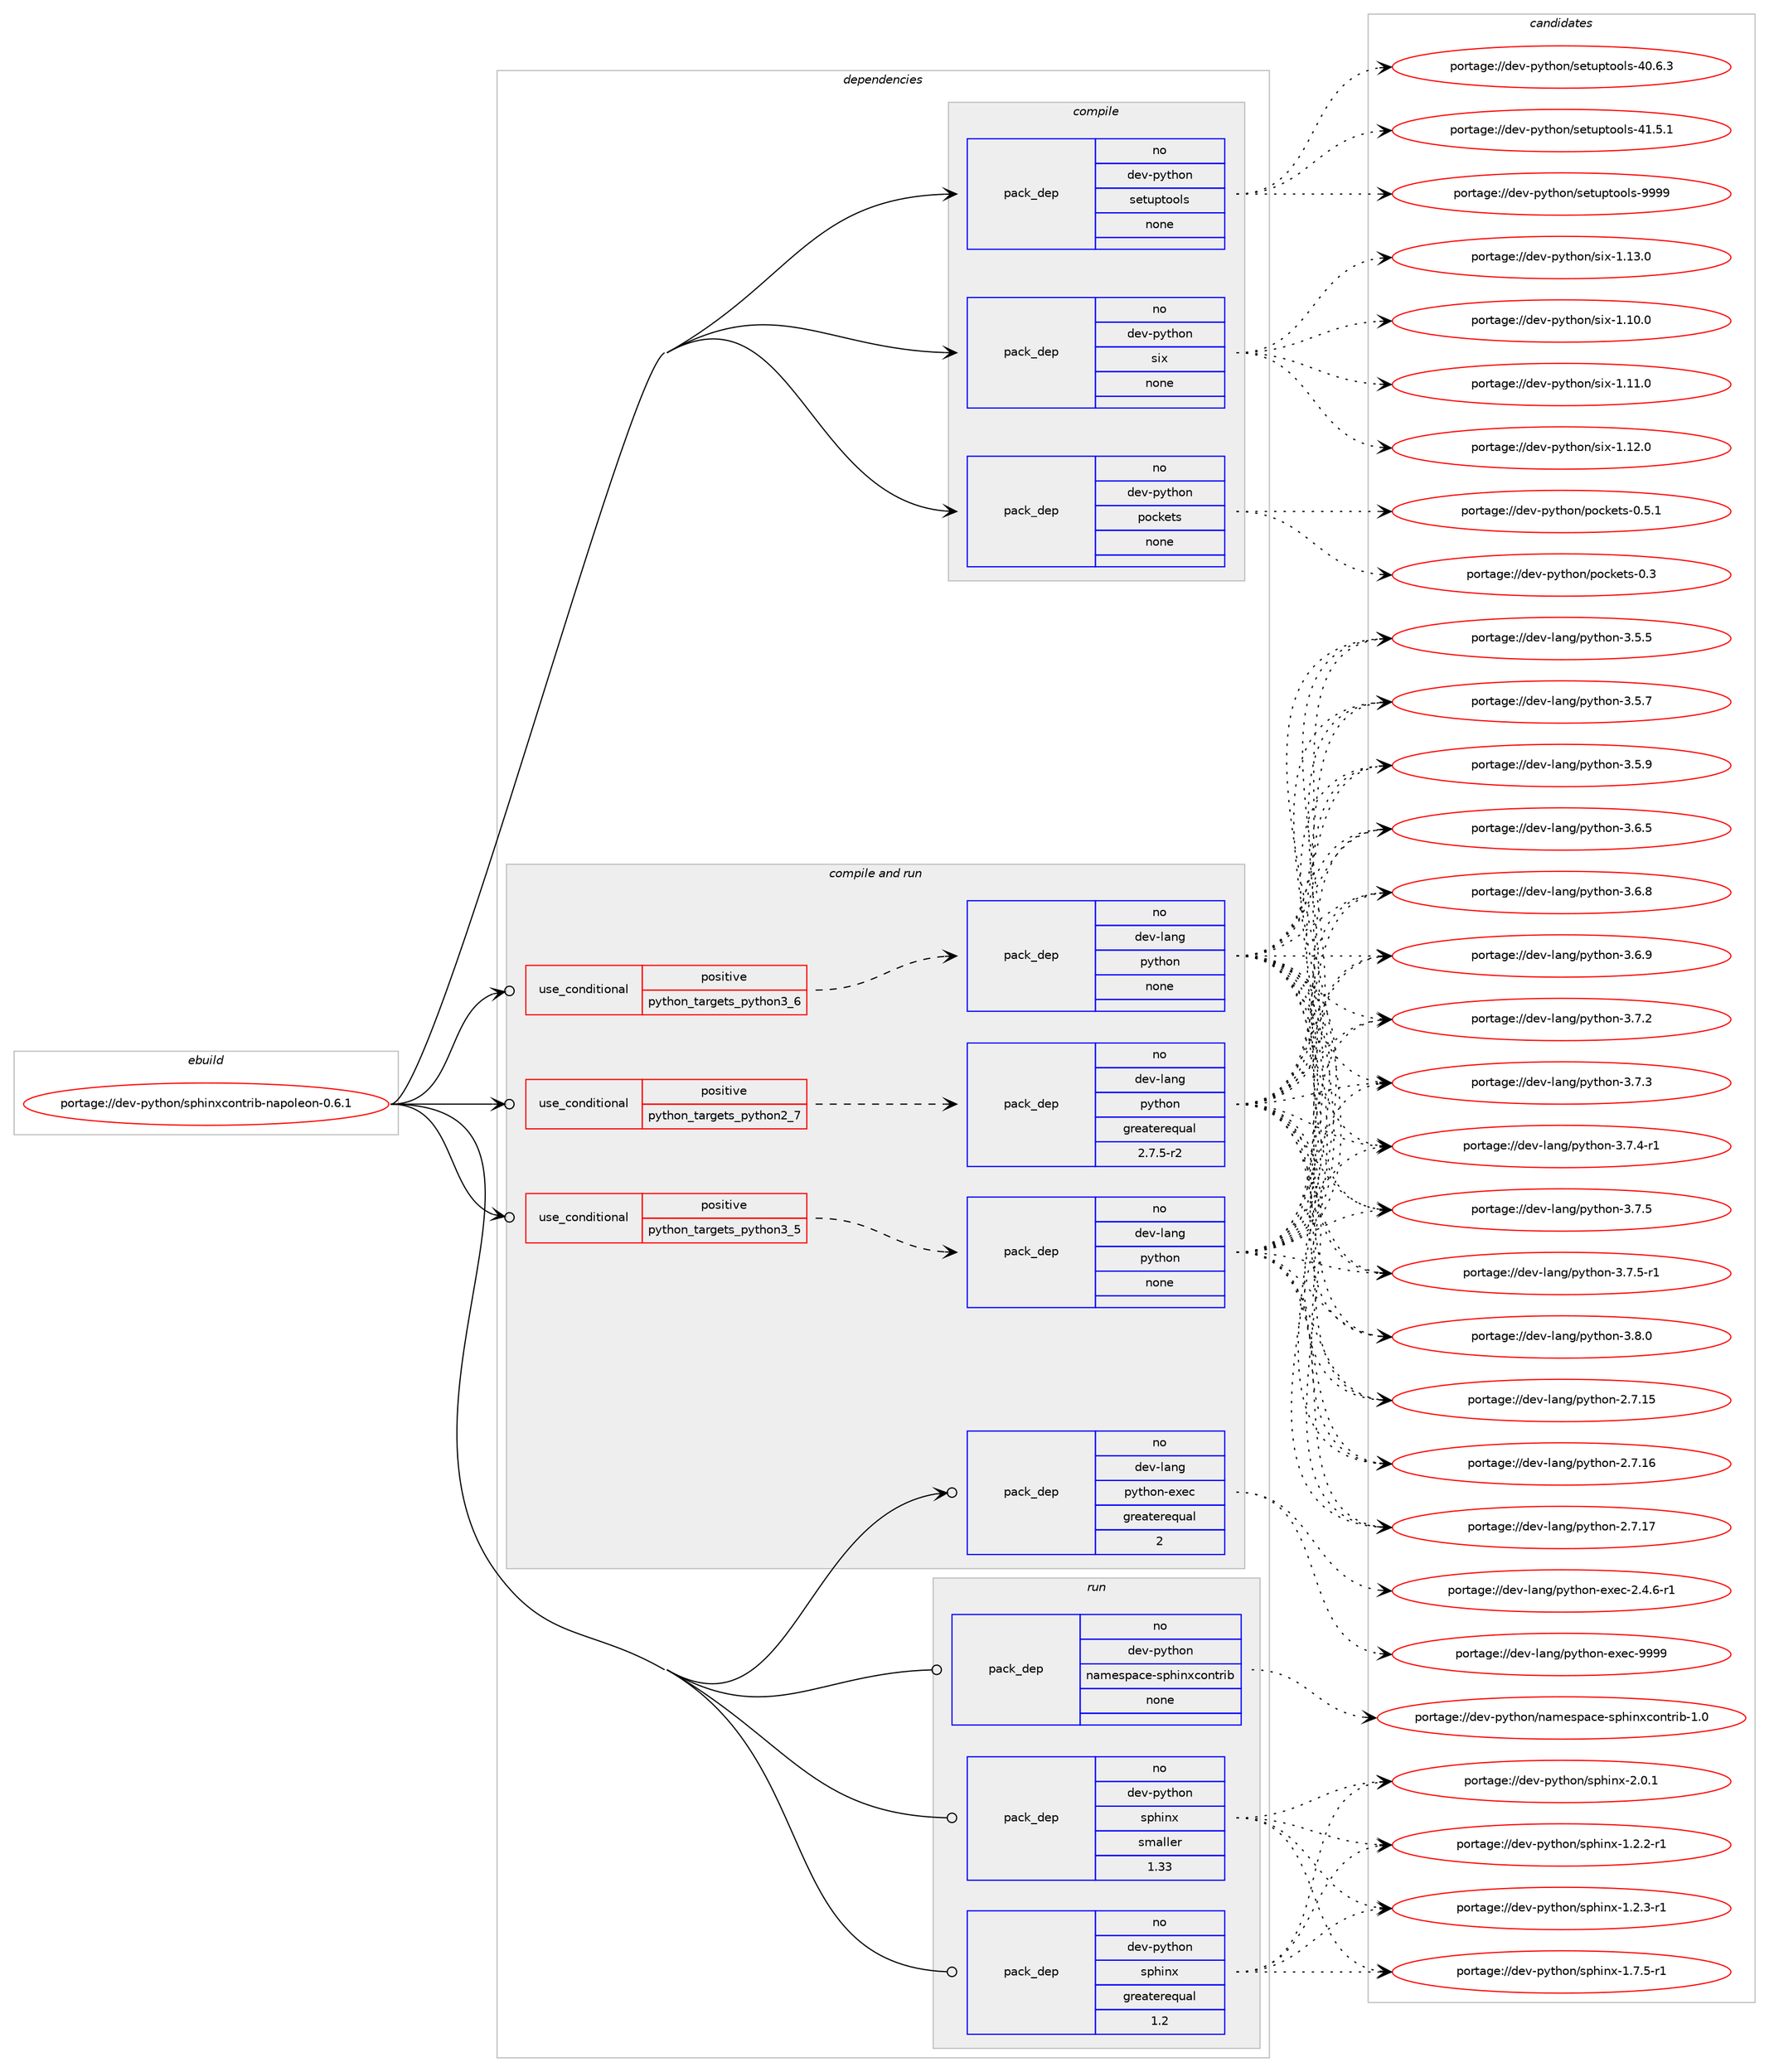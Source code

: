 digraph prolog {

# *************
# Graph options
# *************

newrank=true;
concentrate=true;
compound=true;
graph [rankdir=LR,fontname=Helvetica,fontsize=10,ranksep=1.5];#, ranksep=2.5, nodesep=0.2];
edge  [arrowhead=vee];
node  [fontname=Helvetica,fontsize=10];

# **********
# The ebuild
# **********

subgraph cluster_leftcol {
color=gray;
rank=same;
label=<<i>ebuild</i>>;
id [label="portage://dev-python/sphinxcontrib-napoleon-0.6.1", color=red, width=4, href="../dev-python/sphinxcontrib-napoleon-0.6.1.svg"];
}

# ****************
# The dependencies
# ****************

subgraph cluster_midcol {
color=gray;
label=<<i>dependencies</i>>;
subgraph cluster_compile {
fillcolor="#eeeeee";
style=filled;
label=<<i>compile</i>>;
subgraph pack131012 {
dependency173488 [label=<<TABLE BORDER="0" CELLBORDER="1" CELLSPACING="0" CELLPADDING="4" WIDTH="220"><TR><TD ROWSPAN="6" CELLPADDING="30">pack_dep</TD></TR><TR><TD WIDTH="110">no</TD></TR><TR><TD>dev-python</TD></TR><TR><TD>pockets</TD></TR><TR><TD>none</TD></TR><TR><TD></TD></TR></TABLE>>, shape=none, color=blue];
}
id:e -> dependency173488:w [weight=20,style="solid",arrowhead="vee"];
subgraph pack131013 {
dependency173489 [label=<<TABLE BORDER="0" CELLBORDER="1" CELLSPACING="0" CELLPADDING="4" WIDTH="220"><TR><TD ROWSPAN="6" CELLPADDING="30">pack_dep</TD></TR><TR><TD WIDTH="110">no</TD></TR><TR><TD>dev-python</TD></TR><TR><TD>setuptools</TD></TR><TR><TD>none</TD></TR><TR><TD></TD></TR></TABLE>>, shape=none, color=blue];
}
id:e -> dependency173489:w [weight=20,style="solid",arrowhead="vee"];
subgraph pack131014 {
dependency173490 [label=<<TABLE BORDER="0" CELLBORDER="1" CELLSPACING="0" CELLPADDING="4" WIDTH="220"><TR><TD ROWSPAN="6" CELLPADDING="30">pack_dep</TD></TR><TR><TD WIDTH="110">no</TD></TR><TR><TD>dev-python</TD></TR><TR><TD>six</TD></TR><TR><TD>none</TD></TR><TR><TD></TD></TR></TABLE>>, shape=none, color=blue];
}
id:e -> dependency173490:w [weight=20,style="solid",arrowhead="vee"];
}
subgraph cluster_compileandrun {
fillcolor="#eeeeee";
style=filled;
label=<<i>compile and run</i>>;
subgraph cond39073 {
dependency173491 [label=<<TABLE BORDER="0" CELLBORDER="1" CELLSPACING="0" CELLPADDING="4"><TR><TD ROWSPAN="3" CELLPADDING="10">use_conditional</TD></TR><TR><TD>positive</TD></TR><TR><TD>python_targets_python2_7</TD></TR></TABLE>>, shape=none, color=red];
subgraph pack131015 {
dependency173492 [label=<<TABLE BORDER="0" CELLBORDER="1" CELLSPACING="0" CELLPADDING="4" WIDTH="220"><TR><TD ROWSPAN="6" CELLPADDING="30">pack_dep</TD></TR><TR><TD WIDTH="110">no</TD></TR><TR><TD>dev-lang</TD></TR><TR><TD>python</TD></TR><TR><TD>greaterequal</TD></TR><TR><TD>2.7.5-r2</TD></TR></TABLE>>, shape=none, color=blue];
}
dependency173491:e -> dependency173492:w [weight=20,style="dashed",arrowhead="vee"];
}
id:e -> dependency173491:w [weight=20,style="solid",arrowhead="odotvee"];
subgraph cond39074 {
dependency173493 [label=<<TABLE BORDER="0" CELLBORDER="1" CELLSPACING="0" CELLPADDING="4"><TR><TD ROWSPAN="3" CELLPADDING="10">use_conditional</TD></TR><TR><TD>positive</TD></TR><TR><TD>python_targets_python3_5</TD></TR></TABLE>>, shape=none, color=red];
subgraph pack131016 {
dependency173494 [label=<<TABLE BORDER="0" CELLBORDER="1" CELLSPACING="0" CELLPADDING="4" WIDTH="220"><TR><TD ROWSPAN="6" CELLPADDING="30">pack_dep</TD></TR><TR><TD WIDTH="110">no</TD></TR><TR><TD>dev-lang</TD></TR><TR><TD>python</TD></TR><TR><TD>none</TD></TR><TR><TD></TD></TR></TABLE>>, shape=none, color=blue];
}
dependency173493:e -> dependency173494:w [weight=20,style="dashed",arrowhead="vee"];
}
id:e -> dependency173493:w [weight=20,style="solid",arrowhead="odotvee"];
subgraph cond39075 {
dependency173495 [label=<<TABLE BORDER="0" CELLBORDER="1" CELLSPACING="0" CELLPADDING="4"><TR><TD ROWSPAN="3" CELLPADDING="10">use_conditional</TD></TR><TR><TD>positive</TD></TR><TR><TD>python_targets_python3_6</TD></TR></TABLE>>, shape=none, color=red];
subgraph pack131017 {
dependency173496 [label=<<TABLE BORDER="0" CELLBORDER="1" CELLSPACING="0" CELLPADDING="4" WIDTH="220"><TR><TD ROWSPAN="6" CELLPADDING="30">pack_dep</TD></TR><TR><TD WIDTH="110">no</TD></TR><TR><TD>dev-lang</TD></TR><TR><TD>python</TD></TR><TR><TD>none</TD></TR><TR><TD></TD></TR></TABLE>>, shape=none, color=blue];
}
dependency173495:e -> dependency173496:w [weight=20,style="dashed",arrowhead="vee"];
}
id:e -> dependency173495:w [weight=20,style="solid",arrowhead="odotvee"];
subgraph pack131018 {
dependency173497 [label=<<TABLE BORDER="0" CELLBORDER="1" CELLSPACING="0" CELLPADDING="4" WIDTH="220"><TR><TD ROWSPAN="6" CELLPADDING="30">pack_dep</TD></TR><TR><TD WIDTH="110">no</TD></TR><TR><TD>dev-lang</TD></TR><TR><TD>python-exec</TD></TR><TR><TD>greaterequal</TD></TR><TR><TD>2</TD></TR></TABLE>>, shape=none, color=blue];
}
id:e -> dependency173497:w [weight=20,style="solid",arrowhead="odotvee"];
}
subgraph cluster_run {
fillcolor="#eeeeee";
style=filled;
label=<<i>run</i>>;
subgraph pack131019 {
dependency173498 [label=<<TABLE BORDER="0" CELLBORDER="1" CELLSPACING="0" CELLPADDING="4" WIDTH="220"><TR><TD ROWSPAN="6" CELLPADDING="30">pack_dep</TD></TR><TR><TD WIDTH="110">no</TD></TR><TR><TD>dev-python</TD></TR><TR><TD>namespace-sphinxcontrib</TD></TR><TR><TD>none</TD></TR><TR><TD></TD></TR></TABLE>>, shape=none, color=blue];
}
id:e -> dependency173498:w [weight=20,style="solid",arrowhead="odot"];
subgraph pack131020 {
dependency173499 [label=<<TABLE BORDER="0" CELLBORDER="1" CELLSPACING="0" CELLPADDING="4" WIDTH="220"><TR><TD ROWSPAN="6" CELLPADDING="30">pack_dep</TD></TR><TR><TD WIDTH="110">no</TD></TR><TR><TD>dev-python</TD></TR><TR><TD>sphinx</TD></TR><TR><TD>greaterequal</TD></TR><TR><TD>1.2</TD></TR></TABLE>>, shape=none, color=blue];
}
id:e -> dependency173499:w [weight=20,style="solid",arrowhead="odot"];
subgraph pack131021 {
dependency173500 [label=<<TABLE BORDER="0" CELLBORDER="1" CELLSPACING="0" CELLPADDING="4" WIDTH="220"><TR><TD ROWSPAN="6" CELLPADDING="30">pack_dep</TD></TR><TR><TD WIDTH="110">no</TD></TR><TR><TD>dev-python</TD></TR><TR><TD>sphinx</TD></TR><TR><TD>smaller</TD></TR><TR><TD>1.33</TD></TR></TABLE>>, shape=none, color=blue];
}
id:e -> dependency173500:w [weight=20,style="solid",arrowhead="odot"];
}
}

# **************
# The candidates
# **************

subgraph cluster_choices {
rank=same;
color=gray;
label=<<i>candidates</i>>;

subgraph choice131012 {
color=black;
nodesep=1;
choiceportage10010111845112121116104111110471121119910710111611545484651 [label="portage://dev-python/pockets-0.3", color=red, width=4,href="../dev-python/pockets-0.3.svg"];
choiceportage100101118451121211161041111104711211199107101116115454846534649 [label="portage://dev-python/pockets-0.5.1", color=red, width=4,href="../dev-python/pockets-0.5.1.svg"];
dependency173488:e -> choiceportage10010111845112121116104111110471121119910710111611545484651:w [style=dotted,weight="100"];
dependency173488:e -> choiceportage100101118451121211161041111104711211199107101116115454846534649:w [style=dotted,weight="100"];
}
subgraph choice131013 {
color=black;
nodesep=1;
choiceportage100101118451121211161041111104711510111611711211611111110811545524846544651 [label="portage://dev-python/setuptools-40.6.3", color=red, width=4,href="../dev-python/setuptools-40.6.3.svg"];
choiceportage100101118451121211161041111104711510111611711211611111110811545524946534649 [label="portage://dev-python/setuptools-41.5.1", color=red, width=4,href="../dev-python/setuptools-41.5.1.svg"];
choiceportage10010111845112121116104111110471151011161171121161111111081154557575757 [label="portage://dev-python/setuptools-9999", color=red, width=4,href="../dev-python/setuptools-9999.svg"];
dependency173489:e -> choiceportage100101118451121211161041111104711510111611711211611111110811545524846544651:w [style=dotted,weight="100"];
dependency173489:e -> choiceportage100101118451121211161041111104711510111611711211611111110811545524946534649:w [style=dotted,weight="100"];
dependency173489:e -> choiceportage10010111845112121116104111110471151011161171121161111111081154557575757:w [style=dotted,weight="100"];
}
subgraph choice131014 {
color=black;
nodesep=1;
choiceportage100101118451121211161041111104711510512045494649484648 [label="portage://dev-python/six-1.10.0", color=red, width=4,href="../dev-python/six-1.10.0.svg"];
choiceportage100101118451121211161041111104711510512045494649494648 [label="portage://dev-python/six-1.11.0", color=red, width=4,href="../dev-python/six-1.11.0.svg"];
choiceportage100101118451121211161041111104711510512045494649504648 [label="portage://dev-python/six-1.12.0", color=red, width=4,href="../dev-python/six-1.12.0.svg"];
choiceportage100101118451121211161041111104711510512045494649514648 [label="portage://dev-python/six-1.13.0", color=red, width=4,href="../dev-python/six-1.13.0.svg"];
dependency173490:e -> choiceportage100101118451121211161041111104711510512045494649484648:w [style=dotted,weight="100"];
dependency173490:e -> choiceportage100101118451121211161041111104711510512045494649494648:w [style=dotted,weight="100"];
dependency173490:e -> choiceportage100101118451121211161041111104711510512045494649504648:w [style=dotted,weight="100"];
dependency173490:e -> choiceportage100101118451121211161041111104711510512045494649514648:w [style=dotted,weight="100"];
}
subgraph choice131015 {
color=black;
nodesep=1;
choiceportage10010111845108971101034711212111610411111045504655464953 [label="portage://dev-lang/python-2.7.15", color=red, width=4,href="../dev-lang/python-2.7.15.svg"];
choiceportage10010111845108971101034711212111610411111045504655464954 [label="portage://dev-lang/python-2.7.16", color=red, width=4,href="../dev-lang/python-2.7.16.svg"];
choiceportage10010111845108971101034711212111610411111045504655464955 [label="portage://dev-lang/python-2.7.17", color=red, width=4,href="../dev-lang/python-2.7.17.svg"];
choiceportage100101118451089711010347112121116104111110455146534653 [label="portage://dev-lang/python-3.5.5", color=red, width=4,href="../dev-lang/python-3.5.5.svg"];
choiceportage100101118451089711010347112121116104111110455146534655 [label="portage://dev-lang/python-3.5.7", color=red, width=4,href="../dev-lang/python-3.5.7.svg"];
choiceportage100101118451089711010347112121116104111110455146534657 [label="portage://dev-lang/python-3.5.9", color=red, width=4,href="../dev-lang/python-3.5.9.svg"];
choiceportage100101118451089711010347112121116104111110455146544653 [label="portage://dev-lang/python-3.6.5", color=red, width=4,href="../dev-lang/python-3.6.5.svg"];
choiceportage100101118451089711010347112121116104111110455146544656 [label="portage://dev-lang/python-3.6.8", color=red, width=4,href="../dev-lang/python-3.6.8.svg"];
choiceportage100101118451089711010347112121116104111110455146544657 [label="portage://dev-lang/python-3.6.9", color=red, width=4,href="../dev-lang/python-3.6.9.svg"];
choiceportage100101118451089711010347112121116104111110455146554650 [label="portage://dev-lang/python-3.7.2", color=red, width=4,href="../dev-lang/python-3.7.2.svg"];
choiceportage100101118451089711010347112121116104111110455146554651 [label="portage://dev-lang/python-3.7.3", color=red, width=4,href="../dev-lang/python-3.7.3.svg"];
choiceportage1001011184510897110103471121211161041111104551465546524511449 [label="portage://dev-lang/python-3.7.4-r1", color=red, width=4,href="../dev-lang/python-3.7.4-r1.svg"];
choiceportage100101118451089711010347112121116104111110455146554653 [label="portage://dev-lang/python-3.7.5", color=red, width=4,href="../dev-lang/python-3.7.5.svg"];
choiceportage1001011184510897110103471121211161041111104551465546534511449 [label="portage://dev-lang/python-3.7.5-r1", color=red, width=4,href="../dev-lang/python-3.7.5-r1.svg"];
choiceportage100101118451089711010347112121116104111110455146564648 [label="portage://dev-lang/python-3.8.0", color=red, width=4,href="../dev-lang/python-3.8.0.svg"];
dependency173492:e -> choiceportage10010111845108971101034711212111610411111045504655464953:w [style=dotted,weight="100"];
dependency173492:e -> choiceportage10010111845108971101034711212111610411111045504655464954:w [style=dotted,weight="100"];
dependency173492:e -> choiceportage10010111845108971101034711212111610411111045504655464955:w [style=dotted,weight="100"];
dependency173492:e -> choiceportage100101118451089711010347112121116104111110455146534653:w [style=dotted,weight="100"];
dependency173492:e -> choiceportage100101118451089711010347112121116104111110455146534655:w [style=dotted,weight="100"];
dependency173492:e -> choiceportage100101118451089711010347112121116104111110455146534657:w [style=dotted,weight="100"];
dependency173492:e -> choiceportage100101118451089711010347112121116104111110455146544653:w [style=dotted,weight="100"];
dependency173492:e -> choiceportage100101118451089711010347112121116104111110455146544656:w [style=dotted,weight="100"];
dependency173492:e -> choiceportage100101118451089711010347112121116104111110455146544657:w [style=dotted,weight="100"];
dependency173492:e -> choiceportage100101118451089711010347112121116104111110455146554650:w [style=dotted,weight="100"];
dependency173492:e -> choiceportage100101118451089711010347112121116104111110455146554651:w [style=dotted,weight="100"];
dependency173492:e -> choiceportage1001011184510897110103471121211161041111104551465546524511449:w [style=dotted,weight="100"];
dependency173492:e -> choiceportage100101118451089711010347112121116104111110455146554653:w [style=dotted,weight="100"];
dependency173492:e -> choiceportage1001011184510897110103471121211161041111104551465546534511449:w [style=dotted,weight="100"];
dependency173492:e -> choiceportage100101118451089711010347112121116104111110455146564648:w [style=dotted,weight="100"];
}
subgraph choice131016 {
color=black;
nodesep=1;
choiceportage10010111845108971101034711212111610411111045504655464953 [label="portage://dev-lang/python-2.7.15", color=red, width=4,href="../dev-lang/python-2.7.15.svg"];
choiceportage10010111845108971101034711212111610411111045504655464954 [label="portage://dev-lang/python-2.7.16", color=red, width=4,href="../dev-lang/python-2.7.16.svg"];
choiceportage10010111845108971101034711212111610411111045504655464955 [label="portage://dev-lang/python-2.7.17", color=red, width=4,href="../dev-lang/python-2.7.17.svg"];
choiceportage100101118451089711010347112121116104111110455146534653 [label="portage://dev-lang/python-3.5.5", color=red, width=4,href="../dev-lang/python-3.5.5.svg"];
choiceportage100101118451089711010347112121116104111110455146534655 [label="portage://dev-lang/python-3.5.7", color=red, width=4,href="../dev-lang/python-3.5.7.svg"];
choiceportage100101118451089711010347112121116104111110455146534657 [label="portage://dev-lang/python-3.5.9", color=red, width=4,href="../dev-lang/python-3.5.9.svg"];
choiceportage100101118451089711010347112121116104111110455146544653 [label="portage://dev-lang/python-3.6.5", color=red, width=4,href="../dev-lang/python-3.6.5.svg"];
choiceportage100101118451089711010347112121116104111110455146544656 [label="portage://dev-lang/python-3.6.8", color=red, width=4,href="../dev-lang/python-3.6.8.svg"];
choiceportage100101118451089711010347112121116104111110455146544657 [label="portage://dev-lang/python-3.6.9", color=red, width=4,href="../dev-lang/python-3.6.9.svg"];
choiceportage100101118451089711010347112121116104111110455146554650 [label="portage://dev-lang/python-3.7.2", color=red, width=4,href="../dev-lang/python-3.7.2.svg"];
choiceportage100101118451089711010347112121116104111110455146554651 [label="portage://dev-lang/python-3.7.3", color=red, width=4,href="../dev-lang/python-3.7.3.svg"];
choiceportage1001011184510897110103471121211161041111104551465546524511449 [label="portage://dev-lang/python-3.7.4-r1", color=red, width=4,href="../dev-lang/python-3.7.4-r1.svg"];
choiceportage100101118451089711010347112121116104111110455146554653 [label="portage://dev-lang/python-3.7.5", color=red, width=4,href="../dev-lang/python-3.7.5.svg"];
choiceportage1001011184510897110103471121211161041111104551465546534511449 [label="portage://dev-lang/python-3.7.5-r1", color=red, width=4,href="../dev-lang/python-3.7.5-r1.svg"];
choiceportage100101118451089711010347112121116104111110455146564648 [label="portage://dev-lang/python-3.8.0", color=red, width=4,href="../dev-lang/python-3.8.0.svg"];
dependency173494:e -> choiceportage10010111845108971101034711212111610411111045504655464953:w [style=dotted,weight="100"];
dependency173494:e -> choiceportage10010111845108971101034711212111610411111045504655464954:w [style=dotted,weight="100"];
dependency173494:e -> choiceportage10010111845108971101034711212111610411111045504655464955:w [style=dotted,weight="100"];
dependency173494:e -> choiceportage100101118451089711010347112121116104111110455146534653:w [style=dotted,weight="100"];
dependency173494:e -> choiceportage100101118451089711010347112121116104111110455146534655:w [style=dotted,weight="100"];
dependency173494:e -> choiceportage100101118451089711010347112121116104111110455146534657:w [style=dotted,weight="100"];
dependency173494:e -> choiceportage100101118451089711010347112121116104111110455146544653:w [style=dotted,weight="100"];
dependency173494:e -> choiceportage100101118451089711010347112121116104111110455146544656:w [style=dotted,weight="100"];
dependency173494:e -> choiceportage100101118451089711010347112121116104111110455146544657:w [style=dotted,weight="100"];
dependency173494:e -> choiceportage100101118451089711010347112121116104111110455146554650:w [style=dotted,weight="100"];
dependency173494:e -> choiceportage100101118451089711010347112121116104111110455146554651:w [style=dotted,weight="100"];
dependency173494:e -> choiceportage1001011184510897110103471121211161041111104551465546524511449:w [style=dotted,weight="100"];
dependency173494:e -> choiceportage100101118451089711010347112121116104111110455146554653:w [style=dotted,weight="100"];
dependency173494:e -> choiceportage1001011184510897110103471121211161041111104551465546534511449:w [style=dotted,weight="100"];
dependency173494:e -> choiceportage100101118451089711010347112121116104111110455146564648:w [style=dotted,weight="100"];
}
subgraph choice131017 {
color=black;
nodesep=1;
choiceportage10010111845108971101034711212111610411111045504655464953 [label="portage://dev-lang/python-2.7.15", color=red, width=4,href="../dev-lang/python-2.7.15.svg"];
choiceportage10010111845108971101034711212111610411111045504655464954 [label="portage://dev-lang/python-2.7.16", color=red, width=4,href="../dev-lang/python-2.7.16.svg"];
choiceportage10010111845108971101034711212111610411111045504655464955 [label="portage://dev-lang/python-2.7.17", color=red, width=4,href="../dev-lang/python-2.7.17.svg"];
choiceportage100101118451089711010347112121116104111110455146534653 [label="portage://dev-lang/python-3.5.5", color=red, width=4,href="../dev-lang/python-3.5.5.svg"];
choiceportage100101118451089711010347112121116104111110455146534655 [label="portage://dev-lang/python-3.5.7", color=red, width=4,href="../dev-lang/python-3.5.7.svg"];
choiceportage100101118451089711010347112121116104111110455146534657 [label="portage://dev-lang/python-3.5.9", color=red, width=4,href="../dev-lang/python-3.5.9.svg"];
choiceportage100101118451089711010347112121116104111110455146544653 [label="portage://dev-lang/python-3.6.5", color=red, width=4,href="../dev-lang/python-3.6.5.svg"];
choiceportage100101118451089711010347112121116104111110455146544656 [label="portage://dev-lang/python-3.6.8", color=red, width=4,href="../dev-lang/python-3.6.8.svg"];
choiceportage100101118451089711010347112121116104111110455146544657 [label="portage://dev-lang/python-3.6.9", color=red, width=4,href="../dev-lang/python-3.6.9.svg"];
choiceportage100101118451089711010347112121116104111110455146554650 [label="portage://dev-lang/python-3.7.2", color=red, width=4,href="../dev-lang/python-3.7.2.svg"];
choiceportage100101118451089711010347112121116104111110455146554651 [label="portage://dev-lang/python-3.7.3", color=red, width=4,href="../dev-lang/python-3.7.3.svg"];
choiceportage1001011184510897110103471121211161041111104551465546524511449 [label="portage://dev-lang/python-3.7.4-r1", color=red, width=4,href="../dev-lang/python-3.7.4-r1.svg"];
choiceportage100101118451089711010347112121116104111110455146554653 [label="portage://dev-lang/python-3.7.5", color=red, width=4,href="../dev-lang/python-3.7.5.svg"];
choiceportage1001011184510897110103471121211161041111104551465546534511449 [label="portage://dev-lang/python-3.7.5-r1", color=red, width=4,href="../dev-lang/python-3.7.5-r1.svg"];
choiceportage100101118451089711010347112121116104111110455146564648 [label="portage://dev-lang/python-3.8.0", color=red, width=4,href="../dev-lang/python-3.8.0.svg"];
dependency173496:e -> choiceportage10010111845108971101034711212111610411111045504655464953:w [style=dotted,weight="100"];
dependency173496:e -> choiceportage10010111845108971101034711212111610411111045504655464954:w [style=dotted,weight="100"];
dependency173496:e -> choiceportage10010111845108971101034711212111610411111045504655464955:w [style=dotted,weight="100"];
dependency173496:e -> choiceportage100101118451089711010347112121116104111110455146534653:w [style=dotted,weight="100"];
dependency173496:e -> choiceportage100101118451089711010347112121116104111110455146534655:w [style=dotted,weight="100"];
dependency173496:e -> choiceportage100101118451089711010347112121116104111110455146534657:w [style=dotted,weight="100"];
dependency173496:e -> choiceportage100101118451089711010347112121116104111110455146544653:w [style=dotted,weight="100"];
dependency173496:e -> choiceportage100101118451089711010347112121116104111110455146544656:w [style=dotted,weight="100"];
dependency173496:e -> choiceportage100101118451089711010347112121116104111110455146544657:w [style=dotted,weight="100"];
dependency173496:e -> choiceportage100101118451089711010347112121116104111110455146554650:w [style=dotted,weight="100"];
dependency173496:e -> choiceportage100101118451089711010347112121116104111110455146554651:w [style=dotted,weight="100"];
dependency173496:e -> choiceportage1001011184510897110103471121211161041111104551465546524511449:w [style=dotted,weight="100"];
dependency173496:e -> choiceportage100101118451089711010347112121116104111110455146554653:w [style=dotted,weight="100"];
dependency173496:e -> choiceportage1001011184510897110103471121211161041111104551465546534511449:w [style=dotted,weight="100"];
dependency173496:e -> choiceportage100101118451089711010347112121116104111110455146564648:w [style=dotted,weight="100"];
}
subgraph choice131018 {
color=black;
nodesep=1;
choiceportage10010111845108971101034711212111610411111045101120101994550465246544511449 [label="portage://dev-lang/python-exec-2.4.6-r1", color=red, width=4,href="../dev-lang/python-exec-2.4.6-r1.svg"];
choiceportage10010111845108971101034711212111610411111045101120101994557575757 [label="portage://dev-lang/python-exec-9999", color=red, width=4,href="../dev-lang/python-exec-9999.svg"];
dependency173497:e -> choiceportage10010111845108971101034711212111610411111045101120101994550465246544511449:w [style=dotted,weight="100"];
dependency173497:e -> choiceportage10010111845108971101034711212111610411111045101120101994557575757:w [style=dotted,weight="100"];
}
subgraph choice131019 {
color=black;
nodesep=1;
choiceportage100101118451121211161041111104711097109101115112979910145115112104105110120991111101161141059845494648 [label="portage://dev-python/namespace-sphinxcontrib-1.0", color=red, width=4,href="../dev-python/namespace-sphinxcontrib-1.0.svg"];
dependency173498:e -> choiceportage100101118451121211161041111104711097109101115112979910145115112104105110120991111101161141059845494648:w [style=dotted,weight="100"];
}
subgraph choice131020 {
color=black;
nodesep=1;
choiceportage10010111845112121116104111110471151121041051101204549465046504511449 [label="portage://dev-python/sphinx-1.2.2-r1", color=red, width=4,href="../dev-python/sphinx-1.2.2-r1.svg"];
choiceportage10010111845112121116104111110471151121041051101204549465046514511449 [label="portage://dev-python/sphinx-1.2.3-r1", color=red, width=4,href="../dev-python/sphinx-1.2.3-r1.svg"];
choiceportage10010111845112121116104111110471151121041051101204549465546534511449 [label="portage://dev-python/sphinx-1.7.5-r1", color=red, width=4,href="../dev-python/sphinx-1.7.5-r1.svg"];
choiceportage1001011184511212111610411111047115112104105110120455046484649 [label="portage://dev-python/sphinx-2.0.1", color=red, width=4,href="../dev-python/sphinx-2.0.1.svg"];
dependency173499:e -> choiceportage10010111845112121116104111110471151121041051101204549465046504511449:w [style=dotted,weight="100"];
dependency173499:e -> choiceportage10010111845112121116104111110471151121041051101204549465046514511449:w [style=dotted,weight="100"];
dependency173499:e -> choiceportage10010111845112121116104111110471151121041051101204549465546534511449:w [style=dotted,weight="100"];
dependency173499:e -> choiceportage1001011184511212111610411111047115112104105110120455046484649:w [style=dotted,weight="100"];
}
subgraph choice131021 {
color=black;
nodesep=1;
choiceportage10010111845112121116104111110471151121041051101204549465046504511449 [label="portage://dev-python/sphinx-1.2.2-r1", color=red, width=4,href="../dev-python/sphinx-1.2.2-r1.svg"];
choiceportage10010111845112121116104111110471151121041051101204549465046514511449 [label="portage://dev-python/sphinx-1.2.3-r1", color=red, width=4,href="../dev-python/sphinx-1.2.3-r1.svg"];
choiceportage10010111845112121116104111110471151121041051101204549465546534511449 [label="portage://dev-python/sphinx-1.7.5-r1", color=red, width=4,href="../dev-python/sphinx-1.7.5-r1.svg"];
choiceportage1001011184511212111610411111047115112104105110120455046484649 [label="portage://dev-python/sphinx-2.0.1", color=red, width=4,href="../dev-python/sphinx-2.0.1.svg"];
dependency173500:e -> choiceportage10010111845112121116104111110471151121041051101204549465046504511449:w [style=dotted,weight="100"];
dependency173500:e -> choiceportage10010111845112121116104111110471151121041051101204549465046514511449:w [style=dotted,weight="100"];
dependency173500:e -> choiceportage10010111845112121116104111110471151121041051101204549465546534511449:w [style=dotted,weight="100"];
dependency173500:e -> choiceportage1001011184511212111610411111047115112104105110120455046484649:w [style=dotted,weight="100"];
}
}

}
